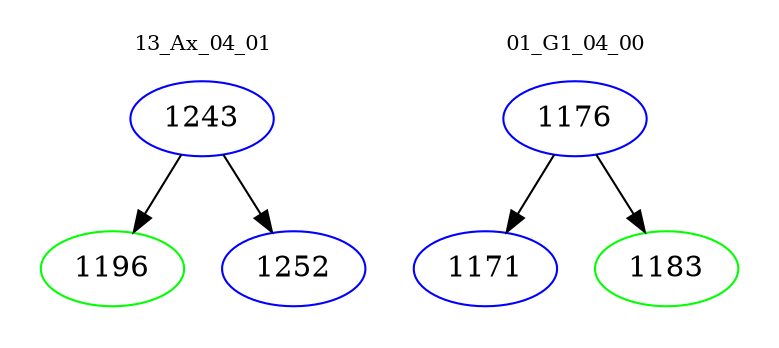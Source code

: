 digraph{
subgraph cluster_0 {
color = white
label = "13_Ax_04_01";
fontsize=10;
T0_1243 [label="1243", color="blue"]
T0_1243 -> T0_1196 [color="black"]
T0_1196 [label="1196", color="green"]
T0_1243 -> T0_1252 [color="black"]
T0_1252 [label="1252", color="blue"]
}
subgraph cluster_1 {
color = white
label = "01_G1_04_00";
fontsize=10;
T1_1176 [label="1176", color="blue"]
T1_1176 -> T1_1171 [color="black"]
T1_1171 [label="1171", color="blue"]
T1_1176 -> T1_1183 [color="black"]
T1_1183 [label="1183", color="green"]
}
}
